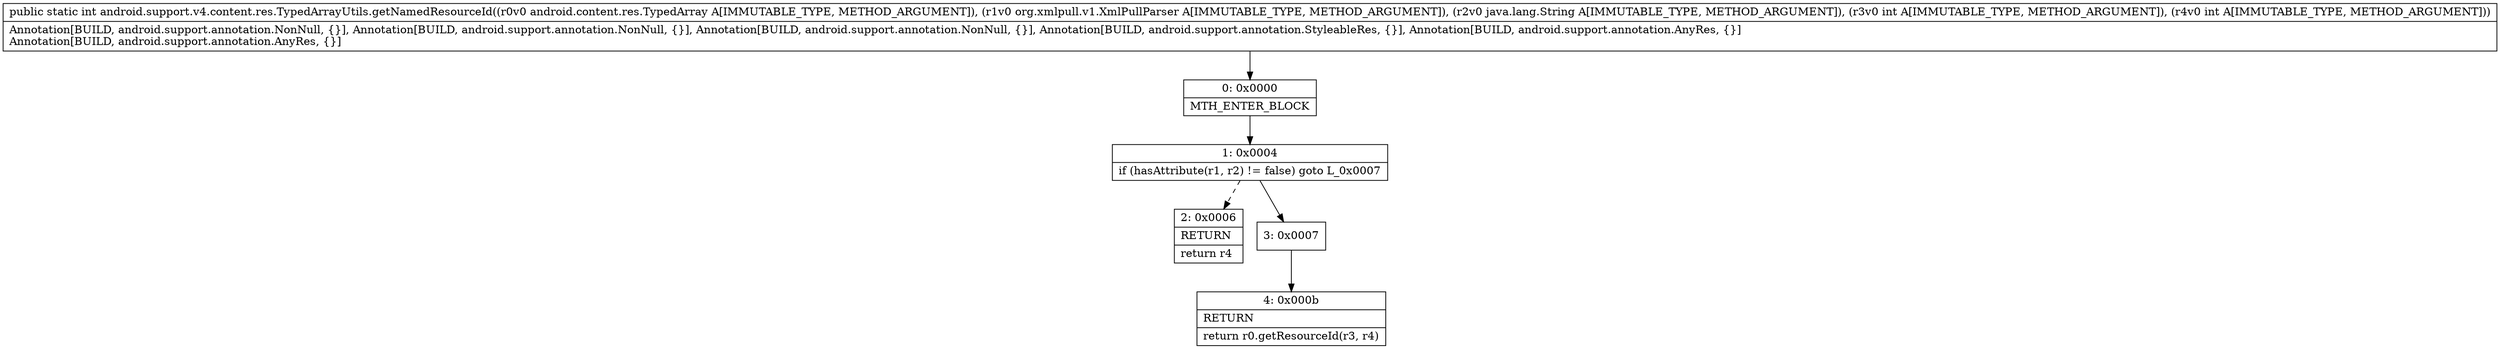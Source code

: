 digraph "CFG forandroid.support.v4.content.res.TypedArrayUtils.getNamedResourceId(Landroid\/content\/res\/TypedArray;Lorg\/xmlpull\/v1\/XmlPullParser;Ljava\/lang\/String;II)I" {
Node_0 [shape=record,label="{0\:\ 0x0000|MTH_ENTER_BLOCK\l}"];
Node_1 [shape=record,label="{1\:\ 0x0004|if (hasAttribute(r1, r2) != false) goto L_0x0007\l}"];
Node_2 [shape=record,label="{2\:\ 0x0006|RETURN\l|return r4\l}"];
Node_3 [shape=record,label="{3\:\ 0x0007}"];
Node_4 [shape=record,label="{4\:\ 0x000b|RETURN\l|return r0.getResourceId(r3, r4)\l}"];
MethodNode[shape=record,label="{public static int android.support.v4.content.res.TypedArrayUtils.getNamedResourceId((r0v0 android.content.res.TypedArray A[IMMUTABLE_TYPE, METHOD_ARGUMENT]), (r1v0 org.xmlpull.v1.XmlPullParser A[IMMUTABLE_TYPE, METHOD_ARGUMENT]), (r2v0 java.lang.String A[IMMUTABLE_TYPE, METHOD_ARGUMENT]), (r3v0 int A[IMMUTABLE_TYPE, METHOD_ARGUMENT]), (r4v0 int A[IMMUTABLE_TYPE, METHOD_ARGUMENT]))  | Annotation[BUILD, android.support.annotation.NonNull, \{\}], Annotation[BUILD, android.support.annotation.NonNull, \{\}], Annotation[BUILD, android.support.annotation.NonNull, \{\}], Annotation[BUILD, android.support.annotation.StyleableRes, \{\}], Annotation[BUILD, android.support.annotation.AnyRes, \{\}]\lAnnotation[BUILD, android.support.annotation.AnyRes, \{\}]\l}"];
MethodNode -> Node_0;
Node_0 -> Node_1;
Node_1 -> Node_2[style=dashed];
Node_1 -> Node_3;
Node_3 -> Node_4;
}

